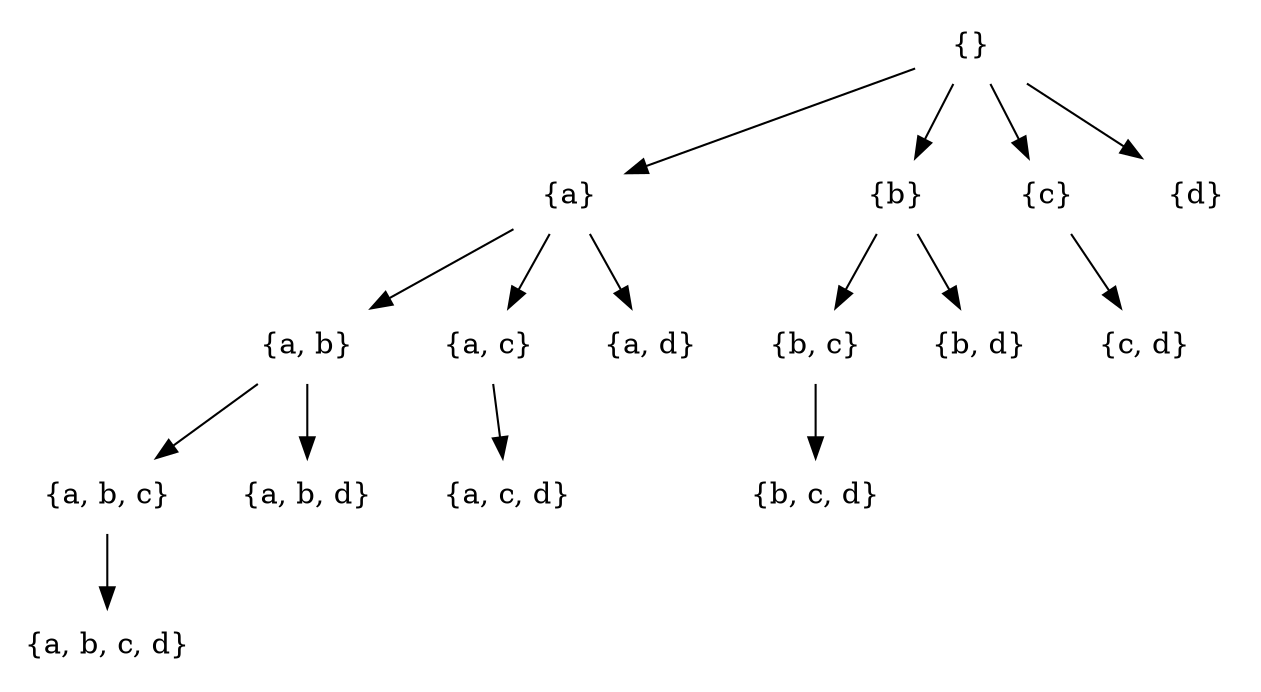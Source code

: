 digraph mygraph {
  node [shape=plaintext]
  "{}" -> "{a}"
  "{a}" -> "{a, b}"
  "{a, b}" -> "{a, b, c}"
  "{a, b, c}" -> "{a, b, c, d}"
  "{a, b}" -> "{a, b, d}"
  "{a}" -> "{a, c}"
  "{a, c}" -> "{a, c, d}"
  "{a}" -> "{a, d}"
  "{}" -> "{b}"
  "{b}" -> "{b, c}"
  "{b, c}" -> "{b, c, d}"
  "{b}" -> "{b, d}"
  "{}" -> "{c}"
  "{c}" -> "{c, d}"
  "{}" -> "{d}"
}